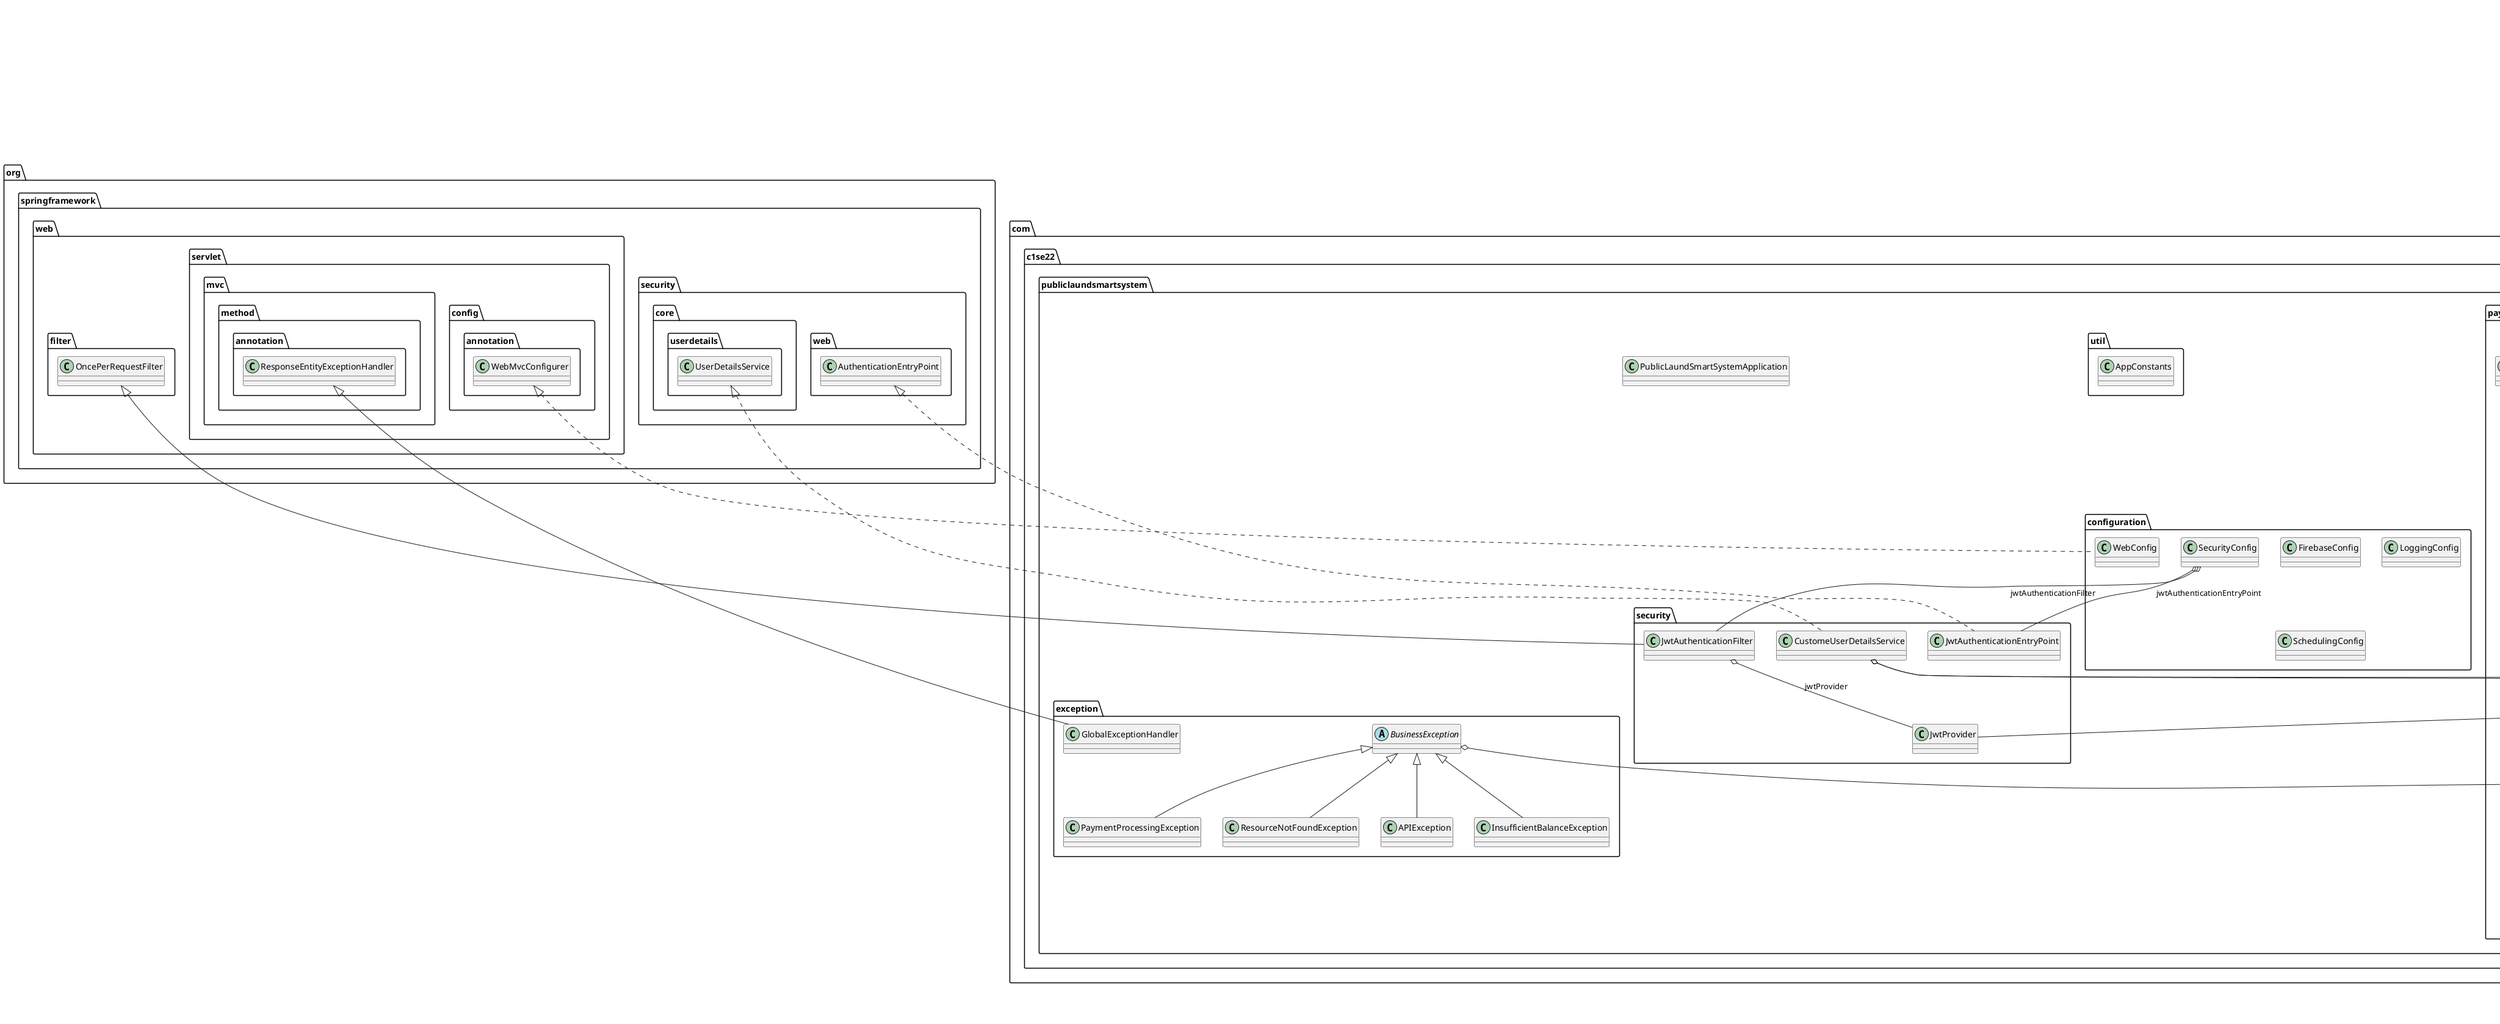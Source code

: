 @startuml

title __PUBLICLAUNDSMARTSYSTEM's Class Diagram__\n

  namespace com.c1se22.publiclaundsmartsystem {
    class com.c1se22.publiclaundsmartsystem.PublicLaundSmartSystemApplication {
    }
  }
  

  namespace com.c1se22.publiclaundsmartsystem {
    namespace annotation {
      interface com.c1se22.publiclaundsmartsystem.annotation.Email {
      }
    }
  }
  

  namespace com.c1se22.publiclaundsmartsystem {
    namespace annotation {
      class com.c1se22.publiclaundsmartsystem.annotation.EmailConstraintsValidator {
      }
    }
  }
  

  namespace com.c1se22.publiclaundsmartsystem {
    namespace annotation {
      interface com.c1se22.publiclaundsmartsystem.annotation.Loggable {
      }
    }
  }
  

  namespace com.c1se22.publiclaundsmartsystem {
    namespace annotation {
      interface com.c1se22.publiclaundsmartsystem.annotation.Password {
      }
    }
  }
  

  namespace com.c1se22.publiclaundsmartsystem {
    namespace annotation {
      class com.c1se22.publiclaundsmartsystem.annotation.PasswordConstraintsValidator {
      }
    }
  }
  

  namespace com.c1se22.publiclaundsmartsystem {
    namespace aspect {
      class com.c1se22.publiclaundsmartsystem.aspect.LoggingAspect {
      }
    }
  }
  

  namespace com.c1se22.publiclaundsmartsystem {
    namespace configuration {
      class com.c1se22.publiclaundsmartsystem.configuration.FirebaseConfig {
      }
    }
  }
  

  namespace com.c1se22.publiclaundsmartsystem {
    namespace configuration {
      class com.c1se22.publiclaundsmartsystem.configuration.LoggingConfig {
      }
    }
  }
  

  namespace com.c1se22.publiclaundsmartsystem {
    namespace configuration {
      class com.c1se22.publiclaundsmartsystem.configuration.SchedulingConfig {
      }
    }
  }
  

  namespace com.c1se22.publiclaundsmartsystem {
    namespace configuration {
      class com.c1se22.publiclaundsmartsystem.configuration.SecurityConfig {
      }
    }
  }
  

  namespace com.c1se22.publiclaundsmartsystem {
    namespace configuration {
      class com.c1se22.publiclaundsmartsystem.configuration.WebConfig {
      }
    }
  }
  

  namespace com.c1se22.publiclaundsmartsystem {
    namespace controller {
      class com.c1se22.publiclaundsmartsystem.controller.AuthController {
      }
    }
  }
  

  namespace com.c1se22.publiclaundsmartsystem {
    namespace controller {
      class com.c1se22.publiclaundsmartsystem.controller.LocationController {
      }
    }
  }
  

  namespace com.c1se22.publiclaundsmartsystem {
    namespace controller {
      class com.c1se22.publiclaundsmartsystem.controller.MachineController {
      }
    }
  }
  

  namespace com.c1se22.publiclaundsmartsystem {
    namespace controller {
      class com.c1se22.publiclaundsmartsystem.controller.NotificationController {
      }
    }
  }
  

  namespace com.c1se22.publiclaundsmartsystem {
    namespace controller {
      class com.c1se22.publiclaundsmartsystem.controller.OwnerController {
      }
    }
  }
  

  namespace com.c1se22.publiclaundsmartsystem {
    namespace controller {
      class com.c1se22.publiclaundsmartsystem.controller.PasswordResetController {
      }
    }
  }
  

  namespace com.c1se22.publiclaundsmartsystem {
    namespace controller {
      class com.c1se22.publiclaundsmartsystem.controller.PaymentController {
      }
    }
  }
  

  namespace com.c1se22.publiclaundsmartsystem {
    namespace controller {
      class com.c1se22.publiclaundsmartsystem.controller.ReservationController {
      }
    }
  }
  

  namespace com.c1se22.publiclaundsmartsystem {
    namespace controller {
      class com.c1se22.publiclaundsmartsystem.controller.TestController {
      }
    }
  }
  

  namespace com.c1se22.publiclaundsmartsystem {
    namespace controller {
      class com.c1se22.publiclaundsmartsystem.controller.TransactionController {
      }
    }
  }
  

  namespace com.c1se22.publiclaundsmartsystem {
    namespace controller {
      class com.c1se22.publiclaundsmartsystem.controller.UsageHistoryController {
      }
    }
  }
  

  namespace com.c1se22.publiclaundsmartsystem {
    namespace controller {
      class com.c1se22.publiclaundsmartsystem.controller.UserController {
      }
    }
  }
  

  namespace com.c1se22.publiclaundsmartsystem {
    namespace controller {
      class com.c1se22.publiclaundsmartsystem.controller.UserDeviceController {
      }
    }
  }
  

  namespace com.c1se22.publiclaundsmartsystem {
    namespace controller {
      class com.c1se22.publiclaundsmartsystem.controller.WashingTypeController {
      }
    }
  }
  

  namespace com.c1se22.publiclaundsmartsystem {
    namespace entity {
      class com.c1se22.publiclaundsmartsystem.entity.Feedback {
      }
    }
  }
  

  namespace com.c1se22.publiclaundsmartsystem {
    namespace entity {
      class com.c1se22.publiclaundsmartsystem.entity.Location {
      }
    }
  }
  

  namespace com.c1se22.publiclaundsmartsystem {
    namespace entity {
      class com.c1se22.publiclaundsmartsystem.entity.Machine {
      }
    }
  }
  

  namespace com.c1se22.publiclaundsmartsystem {
    namespace entity {
      class com.c1se22.publiclaundsmartsystem.entity.MaintenanceLog {
      }
    }
  }
  

  namespace com.c1se22.publiclaundsmartsystem {
    namespace entity {
      class com.c1se22.publiclaundsmartsystem.entity.Notification {
      }
    }
  }
  

  namespace com.c1se22.publiclaundsmartsystem {
    namespace entity {
      class com.c1se22.publiclaundsmartsystem.entity.OTP {
      }
    }
  }
  

  namespace com.c1se22.publiclaundsmartsystem {
    namespace entity {
      class com.c1se22.publiclaundsmartsystem.entity.OwnerWithdrawInfo {
      }
    }
  }
  

  namespace com.c1se22.publiclaundsmartsystem {
    namespace entity {
      class com.c1se22.publiclaundsmartsystem.entity.PasswordResetToken {
      }
    }
  }
  

  namespace com.c1se22.publiclaundsmartsystem {
    namespace entity {
      class com.c1se22.publiclaundsmartsystem.entity.Reservation {
      }
    }
  }
  

  namespace com.c1se22.publiclaundsmartsystem {
    namespace entity {
      class com.c1se22.publiclaundsmartsystem.entity.Role {
      }
    }
  }
  

  namespace com.c1se22.publiclaundsmartsystem {
    namespace entity {
      class com.c1se22.publiclaundsmartsystem.entity.Transaction {
      }
    }
  }
  

  namespace com.c1se22.publiclaundsmartsystem {
    namespace entity {
      class com.c1se22.publiclaundsmartsystem.entity.UsageHistory {
      }
    }
  }
  

  namespace com.c1se22.publiclaundsmartsystem {
    namespace entity {
      class com.c1se22.publiclaundsmartsystem.entity.User {
      }
    }
  }
  

  namespace com.c1se22.publiclaundsmartsystem {
    namespace entity {
      class com.c1se22.publiclaundsmartsystem.entity.UserBanHistory {
      }
    }
  }
  

  namespace com.c1se22.publiclaundsmartsystem {
    namespace entity {
      class com.c1se22.publiclaundsmartsystem.entity.UserDevice {
      }
    }
  }
  

  namespace com.c1se22.publiclaundsmartsystem {
    namespace entity {
      class com.c1se22.publiclaundsmartsystem.entity.WashingType {
      }
    }
  }
  

  namespace com.c1se22.publiclaundsmartsystem {
    namespace enums {
      enum DeviceType {
      }
    }
  }
  

  namespace com.c1se22.publiclaundsmartsystem {
    namespace enums {
      enum ErrorCode {
      }
    }
  }
  

  namespace com.c1se22.publiclaundsmartsystem {
    namespace enums {
      enum MachineStatus {
      }
    }
  }
  

  namespace com.c1se22.publiclaundsmartsystem {
    namespace enums {
      enum ReservationStatus {
      }
    }
  }
  

  namespace com.c1se22.publiclaundsmartsystem {
    namespace enums {
      enum RoleEnum {
      }
    }
  }
  

  namespace com.c1se22.publiclaundsmartsystem {
    namespace enums {
      enum TransactionStatus {
      }
    }
  }
  

  namespace com.c1se22.publiclaundsmartsystem {
    namespace enums {
      enum TransactionType {
      }
    }
  }
  

  namespace com.c1se22.publiclaundsmartsystem {
    namespace enums {
      enum UsageHistoryStatus {
      }
    }
  }
  

  namespace com.c1se22.publiclaundsmartsystem {
    namespace event {
      interface com.c1se22.publiclaundsmartsystem.event.AppEvent {
      }
    }
  }
  

  namespace com.c1se22.publiclaundsmartsystem {
    namespace event {
      class com.c1se22.publiclaundsmartsystem.event.ReservationCreatedEvent {
      }
    }
  }
  

  namespace com.c1se22.publiclaundsmartsystem {
    namespace event {
      class com.c1se22.publiclaundsmartsystem.event.WashingCompleteEvent {
      }
    }
  }
  

  namespace com.c1se22.publiclaundsmartsystem {
    namespace event {
      class com.c1se22.publiclaundsmartsystem.event.WashingNearCompleteEvent {
      }
    }
  }
  

  namespace com.c1se22.publiclaundsmartsystem {
    namespace event {
      namespace handler {
        class com.c1se22.publiclaundsmartsystem.event.handler.ReservationEventHandler {
        }
      }
    }
  }
  

  namespace com.c1se22.publiclaundsmartsystem {
    namespace event {
      namespace handler {
        class com.c1se22.publiclaundsmartsystem.event.handler.WashingCompleteEventHandler {
        }
      }
    }
  }
  

  namespace com.c1se22.publiclaundsmartsystem {
    namespace event {
      namespace handler {
        class com.c1se22.publiclaundsmartsystem.event.handler.WashingNearCompleteEventHandler {
        }
      }
    }
  }
  

  namespace com.c1se22.publiclaundsmartsystem {
    namespace exception {
      class com.c1se22.publiclaundsmartsystem.exception.APIException {
      }
    }
  }
  

  namespace com.c1se22.publiclaundsmartsystem {
    namespace exception {
      abstract class com.c1se22.publiclaundsmartsystem.exception.BusinessException {
      }
    }
  }
  

  namespace com.c1se22.publiclaundsmartsystem {
    namespace exception {
      class com.c1se22.publiclaundsmartsystem.exception.GlobalExceptionHandler {
      }
    }
  }
  

  namespace com.c1se22.publiclaundsmartsystem {
    namespace exception {
      class com.c1se22.publiclaundsmartsystem.exception.InsufficientBalanceException {
      }
    }
  }
  

  namespace com.c1se22.publiclaundsmartsystem {
    namespace exception {
      class com.c1se22.publiclaundsmartsystem.exception.PaymentProcessingException {
      }
    }
  }
  

  namespace com.c1se22.publiclaundsmartsystem {
    namespace exception {
      class com.c1se22.publiclaundsmartsystem.exception.ResourceNotFoundException {
      }
    }
  }
  

  namespace com.c1se22.publiclaundsmartsystem {
    namespace payload {
      class com.c1se22.publiclaundsmartsystem.payload.MachineInUseDto {
      }
    }
  }
  

  namespace com.c1se22.publiclaundsmartsystem {
    namespace payload {
      class com.c1se22.publiclaundsmartsystem.payload.UsageReportDto {
      }
    }
  }
  

  namespace com.c1se22.publiclaundsmartsystem {
    namespace payload {
      namespace internal {
        class com.c1se22.publiclaundsmartsystem.payload.internal.FirebaseMachine {
        }
      }
    }
  }
  

  namespace com.c1se22.publiclaundsmartsystem {
    namespace payload {
      namespace internal {
        class com.c1se22.publiclaundsmartsystem.payload.internal.PayosTransactionDto {
        }
      }
    }
  }
  

  namespace com.c1se22.publiclaundsmartsystem {
    namespace payload {
      namespace internal {
        class com.c1se22.publiclaundsmartsystem.payload.internal.PushNotificationRequestDto {
        }
      }
    }
  }
  

  namespace com.c1se22.publiclaundsmartsystem {
    namespace payload {
      namespace internal {
        class com.c1se22.publiclaundsmartsystem.payload.internal.PushNotificationResponseDto {
        }
      }
    }
  }
  

  namespace com.c1se22.publiclaundsmartsystem {
    namespace payload {
      namespace internal {
        class com.c1se22.publiclaundsmartsystem.payload.internal.ReservationDto {
        }
      }
    }
  }
  

  namespace com.c1se22.publiclaundsmartsystem {
    namespace payload {
      namespace request {
        class com.c1se22.publiclaundsmartsystem.payload.request.CreatePaymentLinkRequestBody {
        }
      }
    }
  }
  

  namespace com.c1se22.publiclaundsmartsystem {
    namespace payload {
      namespace request {
        class com.c1se22.publiclaundsmartsystem.payload.request.EmailRequestDto {
        }
      }
    }
  }
  

  namespace com.c1se22.publiclaundsmartsystem {
    namespace payload {
      namespace request {
        class com.c1se22.publiclaundsmartsystem.payload.request.LocationSummaryDto {
        }
      }
    }
  }
  

  namespace com.c1se22.publiclaundsmartsystem {
    namespace payload {
      namespace request {
        class com.c1se22.publiclaundsmartsystem.payload.request.LoginDto {
        }
      }
    }
  }
  

  namespace com.c1se22.publiclaundsmartsystem {
    namespace payload {
      namespace request {
        class com.c1se22.publiclaundsmartsystem.payload.request.MachineCreateDto {
        }
      }
    }
  }
  

  namespace com.c1se22.publiclaundsmartsystem {
    namespace payload {
      namespace request {
        class com.c1se22.publiclaundsmartsystem.payload.request.MachineDto {
        }
      }
    }
  }
  

  namespace com.c1se22.publiclaundsmartsystem {
    namespace payload {
      namespace request {
        class com.c1se22.publiclaundsmartsystem.payload.request.OwnerWithdrawInfoRequestDto {
        }
      }
    }
  }
  

  namespace com.c1se22.publiclaundsmartsystem {
    namespace payload {
      namespace request {
        class com.c1se22.publiclaundsmartsystem.payload.request.RegisterDto {
        }
      }
    }
  }
  

  namespace com.c1se22.publiclaundsmartsystem {
    namespace payload {
      namespace request {
        class com.c1se22.publiclaundsmartsystem.payload.request.ReservationCreateDto {
        }
      }
    }
  }
  

  namespace com.c1se22.publiclaundsmartsystem {
    namespace payload {
      namespace request {
        class com.c1se22.publiclaundsmartsystem.payload.request.ResetPasswordRequestDto {
        }
      }
    }
  }
  

  namespace com.c1se22.publiclaundsmartsystem {
    namespace payload {
      namespace request {
        class com.c1se22.publiclaundsmartsystem.payload.request.UserDeviceRegisterDto {
        }
      }
    }
  }
  

  namespace com.c1se22.publiclaundsmartsystem {
    namespace payload {
      namespace request {
        class com.c1se22.publiclaundsmartsystem.payload.request.VerifyOTPRequestDto {
        }
      }
    }
  }
  

  namespace com.c1se22.publiclaundsmartsystem {
    namespace payload {
      namespace response {
        class com.c1se22.publiclaundsmartsystem.payload.response.CheckoutResponseDto {
        }
      }
    }
  }
  

  namespace com.c1se22.publiclaundsmartsystem {
    namespace payload {
      namespace response {
        class com.c1se22.publiclaundsmartsystem.payload.response.ErrorDetails {
        }
      }
    }
  }
  

  namespace com.c1se22.publiclaundsmartsystem {
    namespace payload {
      namespace response {
        class com.c1se22.publiclaundsmartsystem.payload.response.JwtResponse {
        }
      }
    }
  }
  

  namespace com.c1se22.publiclaundsmartsystem {
    namespace payload {
      namespace response {
        class com.c1se22.publiclaundsmartsystem.payload.response.LocationDetailsDto {
        }
      }
    }
  }
  

  namespace com.c1se22.publiclaundsmartsystem {
    namespace payload {
      namespace response {
        class com.c1se22.publiclaundsmartsystem.payload.response.LoginResponse {
        }
      }
    }
  }
  

  namespace com.c1se22.publiclaundsmartsystem {
    namespace payload {
      namespace response {
        class com.c1se22.publiclaundsmartsystem.payload.response.MachineAndTimeDto {
        }
      }
    }
  }
  

  namespace com.c1se22.publiclaundsmartsystem {
    namespace payload {
      namespace response {
        class com.c1se22.publiclaundsmartsystem.payload.response.NotificationDto {
        }
      }
    }
  }
  

  namespace com.c1se22.publiclaundsmartsystem {
    namespace payload {
      namespace response {
        class com.c1se22.publiclaundsmartsystem.payload.response.OTPResponseDto {
        }
      }
    }
  }
  

  namespace com.c1se22.publiclaundsmartsystem {
    namespace payload {
      namespace response {
        class com.c1se22.publiclaundsmartsystem.payload.response.PaymentLinkDto {
        }
      }
    }
  }
  

  namespace com.c1se22.publiclaundsmartsystem {
    namespace payload {
      namespace response {
        class com.c1se22.publiclaundsmartsystem.payload.response.ReservationResponseDto {
        }
      }
    }
  }
  

  namespace com.c1se22.publiclaundsmartsystem {
    namespace payload {
      namespace response {
        class com.c1se22.publiclaundsmartsystem.payload.response.TransactionDto {
        }
      }
    }
  }
  

  namespace com.c1se22.publiclaundsmartsystem {
    namespace payload {
      namespace response {
        class com.c1se22.publiclaundsmartsystem.payload.response.UsageHistoryDto {
        }
      }
    }
  }
  

  namespace com.c1se22.publiclaundsmartsystem {
    namespace payload {
      namespace response {
        class com.c1se22.publiclaundsmartsystem.payload.response.UserBanStatusDto {
        }
      }
    }
  }
  

  namespace com.c1se22.publiclaundsmartsystem {
    namespace payload {
      namespace response {
        class com.c1se22.publiclaundsmartsystem.payload.response.UserDeviceResponseDto {
        }
      }
    }
  }
  

  namespace com.c1se22.publiclaundsmartsystem {
    namespace payload {
      namespace response {
        class com.c1se22.publiclaundsmartsystem.payload.response.UserDto {
        }
      }
    }
  }
  

  namespace com.c1se22.publiclaundsmartsystem {
    namespace payload {
      namespace response {
        class com.c1se22.publiclaundsmartsystem.payload.response.UserUsageDto {
        }
      }
    }
  }
  

  namespace com.c1se22.publiclaundsmartsystem {
    namespace payload {
      namespace response {
        class com.c1se22.publiclaundsmartsystem.payload.response.VerifyOTPResponseDto {
        }
      }
    }
  }
  

  namespace com.c1se22.publiclaundsmartsystem {
    namespace repository {
      interface com.c1se22.publiclaundsmartsystem.repository.LocationRepository {
      }
    }
  }
  

  namespace com.c1se22.publiclaundsmartsystem {
    namespace repository {
      interface com.c1se22.publiclaundsmartsystem.repository.MachineRepository {
      }
    }
  }
  

  namespace com.c1se22.publiclaundsmartsystem {
    namespace repository {
      interface com.c1se22.publiclaundsmartsystem.repository.NotificationRepository {
      }
    }
  }
  

  namespace com.c1se22.publiclaundsmartsystem {
    namespace repository {
      interface com.c1se22.publiclaundsmartsystem.repository.OTPRepository {
      }
    }
  }
  

  namespace com.c1se22.publiclaundsmartsystem {
    namespace repository {
      interface com.c1se22.publiclaundsmartsystem.repository.OwnerWithdrawInfoRepository {
      }
    }
  }
  

  namespace com.c1se22.publiclaundsmartsystem {
    namespace repository {
      interface com.c1se22.publiclaundsmartsystem.repository.PasswordResetTokenRepository {
      }
    }
  }
  

  namespace com.c1se22.publiclaundsmartsystem {
    namespace repository {
      interface com.c1se22.publiclaundsmartsystem.repository.ReservationRepository {
      }
    }
  }
  

  namespace com.c1se22.publiclaundsmartsystem {
    namespace repository {
      interface com.c1se22.publiclaundsmartsystem.repository.RoleRepository {
      }
    }
  }
  

  namespace com.c1se22.publiclaundsmartsystem {
    namespace repository {
      interface com.c1se22.publiclaundsmartsystem.repository.TransactionRepository {
      }
    }
  }
  

  namespace com.c1se22.publiclaundsmartsystem {
    namespace repository {
      interface com.c1se22.publiclaundsmartsystem.repository.UsageHistoryRepository {
      }
    }
  }
  

  namespace com.c1se22.publiclaundsmartsystem {
    namespace repository {
      interface com.c1se22.publiclaundsmartsystem.repository.UserBanHistoryRepository {
      }
    }
  }
  

  namespace com.c1se22.publiclaundsmartsystem {
    namespace repository {
      interface com.c1se22.publiclaundsmartsystem.repository.UserDeviceRepository {
      }
    }
  }
  

  namespace com.c1se22.publiclaundsmartsystem {
    namespace repository {
      interface com.c1se22.publiclaundsmartsystem.repository.UserRepository {
      }
    }
  }
  

  namespace com.c1se22.publiclaundsmartsystem {
    namespace repository {
      interface com.c1se22.publiclaundsmartsystem.repository.WashingTypeRepository {
      }
    }
  }
  

  namespace com.c1se22.publiclaundsmartsystem {
    namespace security {
      class com.c1se22.publiclaundsmartsystem.security.CustomeUserDetailsService {
      }
    }
  }
  

  namespace com.c1se22.publiclaundsmartsystem {
    namespace security {
      class com.c1se22.publiclaundsmartsystem.security.JwtAuthenticationEntryPoint {
      }
    }
  }
  

  namespace com.c1se22.publiclaundsmartsystem {
    namespace security {
      class com.c1se22.publiclaundsmartsystem.security.JwtAuthenticationFilter {
      }
    }
  }
  

  namespace com.c1se22.publiclaundsmartsystem {
    namespace security {
      class com.c1se22.publiclaundsmartsystem.security.JwtProvider {
      }
    }
  }
  

  namespace com.c1se22.publiclaundsmartsystem {
    namespace service {
      interface com.c1se22.publiclaundsmartsystem.service.AuthService {
      }
    }
  }
  

  namespace com.c1se22.publiclaundsmartsystem {
    namespace service {
      interface com.c1se22.publiclaundsmartsystem.service.EventService {
      }
    }
  }
  

  namespace com.c1se22.publiclaundsmartsystem {
    namespace service {
      interface com.c1se22.publiclaundsmartsystem.service.FCMService {
      }
    }
  }
  

  namespace com.c1se22.publiclaundsmartsystem {
    namespace service {
      interface com.c1se22.publiclaundsmartsystem.service.LocationService {
      }
    }
  }
  

  namespace com.c1se22.publiclaundsmartsystem {
    namespace service {
      interface com.c1se22.publiclaundsmartsystem.service.MachineService {
      }
    }
  }
  

  namespace com.c1se22.publiclaundsmartsystem {
    namespace service {
      interface com.c1se22.publiclaundsmartsystem.service.NotificationService {
      }
    }
  }
  

  namespace com.c1se22.publiclaundsmartsystem {
    namespace service {
      interface com.c1se22.publiclaundsmartsystem.service.OTPService {
      }
    }
  }
  

  namespace com.c1se22.publiclaundsmartsystem {
    namespace service {
      interface com.c1se22.publiclaundsmartsystem.service.OwnerService {
      }
    }
  }
  

  namespace com.c1se22.publiclaundsmartsystem {
    namespace service {
      interface com.c1se22.publiclaundsmartsystem.service.PaymentProcessingService {
      }
    }
  }
  

  namespace com.c1se22.publiclaundsmartsystem {
    namespace service {
      interface com.c1se22.publiclaundsmartsystem.service.PushNotificationService {
      }
    }
  }
  

  namespace com.c1se22.publiclaundsmartsystem {
    namespace service {
      interface com.c1se22.publiclaundsmartsystem.service.ReservationService {
      }
    }
  }
  

  namespace com.c1se22.publiclaundsmartsystem {
    namespace service {
      interface com.c1se22.publiclaundsmartsystem.service.TransactionService {
      }
    }
  }
  

  namespace com.c1se22.publiclaundsmartsystem {
    namespace service {
      interface com.c1se22.publiclaundsmartsystem.service.UsageHistoryService {
      }
    }
  }
  

  namespace com.c1se22.publiclaundsmartsystem {
    namespace service {
      interface com.c1se22.publiclaundsmartsystem.service.UserBanService {
      }
    }
  }
  

  namespace com.c1se22.publiclaundsmartsystem {
    namespace service {
      interface com.c1se22.publiclaundsmartsystem.service.UserDeviceService {
      }
    }
  }
  

  namespace com.c1se22.publiclaundsmartsystem {
    namespace service {
      interface com.c1se22.publiclaundsmartsystem.service.UserService {
      }
    }
  }
  

  namespace com.c1se22.publiclaundsmartsystem {
    namespace service {
      interface com.c1se22.publiclaundsmartsystem.service.WashingTypeService {
      }
    }
  }
  

  namespace com.c1se22.publiclaundsmartsystem {
    namespace service {
      namespace impl {
        class com.c1se22.publiclaundsmartsystem.service.impl.AuthServiceImpl {
        }
      }
    }
  }
  

  namespace com.c1se22.publiclaundsmartsystem {
    namespace service {
      namespace impl {
        class com.c1se22.publiclaundsmartsystem.service.impl.EventServiceImpl {
        }
      }
    }
  }
  

  namespace com.c1se22.publiclaundsmartsystem {
    namespace service {
      namespace impl {
        class com.c1se22.publiclaundsmartsystem.service.impl.FCMServiceImpl {
        }
      }
    }
  }
  

  namespace com.c1se22.publiclaundsmartsystem {
    namespace service {
      namespace impl {
        class com.c1se22.publiclaundsmartsystem.service.impl.LocationServiceImpl {
        }
      }
    }
  }
  

  namespace com.c1se22.publiclaundsmartsystem {
    namespace service {
      namespace impl {
        class com.c1se22.publiclaundsmartsystem.service.impl.MachineServiceImpl {
        }
      }
    }
  }
  

  namespace com.c1se22.publiclaundsmartsystem {
    namespace service {
      namespace impl {
        class com.c1se22.publiclaundsmartsystem.service.impl.NotificationServiceImpl {
        }
      }
    }
  }
  

  namespace com.c1se22.publiclaundsmartsystem {
    namespace service {
      namespace impl {
        class com.c1se22.publiclaundsmartsystem.service.impl.OTPServiceImpl {
        }
      }
    }
  }
  

  namespace com.c1se22.publiclaundsmartsystem {
    namespace service {
      namespace impl {
        class com.c1se22.publiclaundsmartsystem.service.impl.OwnerServiceImpl {
        }
      }
    }
  }
  

  namespace com.c1se22.publiclaundsmartsystem {
    namespace service {
      namespace impl {
        class com.c1se22.publiclaundsmartsystem.service.impl.PaymentProcessingServiceImpl {
        }
      }
    }
  }
  

  namespace com.c1se22.publiclaundsmartsystem {
    namespace service {
      namespace impl {
        class com.c1se22.publiclaundsmartsystem.service.impl.PushNotificationServiceImpl {
        }
      }
    }
  }
  

  namespace com.c1se22.publiclaundsmartsystem {
    namespace service {
      namespace impl {
        class com.c1se22.publiclaundsmartsystem.service.impl.ReservationServiceImpl {
        }
      }
    }
  }
  

  namespace com.c1se22.publiclaundsmartsystem {
    namespace service {
      namespace impl {
        class com.c1se22.publiclaundsmartsystem.service.impl.TransactionServiceImpl {
        }
      }
    }
  }
  

  namespace com.c1se22.publiclaundsmartsystem {
    namespace service {
      namespace impl {
        class com.c1se22.publiclaundsmartsystem.service.impl.UsageHistoryServiceImpl {
        }
      }
    }
  }
  

  namespace com.c1se22.publiclaundsmartsystem {
    namespace service {
      namespace impl {
        class com.c1se22.publiclaundsmartsystem.service.impl.UserBanServiceImpl {
        }
      }
    }
  }
  

  namespace com.c1se22.publiclaundsmartsystem {
    namespace service {
      namespace impl {
        class com.c1se22.publiclaundsmartsystem.service.impl.UserDeviceServiceImpl {
        }
      }
    }
  }
  

  namespace com.c1se22.publiclaundsmartsystem {
    namespace service {
      namespace impl {
        class com.c1se22.publiclaundsmartsystem.service.impl.UserServiceImpl {
        }
      }
    }
  }
  

  namespace com.c1se22.publiclaundsmartsystem {
    namespace service {
      namespace impl {
        class com.c1se22.publiclaundsmartsystem.service.impl.WashingTypeServiceImpl {
        }
      }
    }
  }
  

  namespace com.c1se22.publiclaundsmartsystem {
    namespace util {
      class com.c1se22.publiclaundsmartsystem.util.AppConstants {
      }
    }
  }
  

  com.c1se22.publiclaundsmartsystem.annotation.EmailConstraintsValidator .up.|> jakarta.validation.ConstraintValidator
  com.c1se22.publiclaundsmartsystem.annotation.PasswordConstraintsValidator .up.|> jakarta.validation.ConstraintValidator
  com.c1se22.publiclaundsmartsystem.configuration.SecurityConfig o-- com.c1se22.publiclaundsmartsystem.security.JwtAuthenticationEntryPoint : jwtAuthenticationEntryPoint
  com.c1se22.publiclaundsmartsystem.configuration.SecurityConfig o-- com.c1se22.publiclaundsmartsystem.security.JwtAuthenticationFilter : jwtAuthenticationFilter
  com.c1se22.publiclaundsmartsystem.configuration.WebConfig .up.|> org.springframework.web.servlet.config.annotation.WebMvcConfigurer
  com.c1se22.publiclaundsmartsystem.controller.AuthController o-- com.c1se22.publiclaundsmartsystem.service.AuthService : authService
  com.c1se22.publiclaundsmartsystem.controller.LocationController o-- com.c1se22.publiclaundsmartsystem.service.LocationService : locationService
  com.c1se22.publiclaundsmartsystem.controller.MachineController o-- com.c1se22.publiclaundsmartsystem.service.MachineService : machineService
  com.c1se22.publiclaundsmartsystem.controller.NotificationController o-- com.c1se22.publiclaundsmartsystem.service.NotificationService : notificationService
  com.c1se22.publiclaundsmartsystem.controller.OwnerController o-- com.c1se22.publiclaundsmartsystem.service.OwnerService : ownerService
  com.c1se22.publiclaundsmartsystem.controller.PasswordResetController o-- com.c1se22.publiclaundsmartsystem.service.OTPService : otpService
  com.c1se22.publiclaundsmartsystem.controller.PaymentController o-- com.c1se22.publiclaundsmartsystem.service.PaymentProcessingService : paymentProcessingService
  com.c1se22.publiclaundsmartsystem.controller.ReservationController o-- com.c1se22.publiclaundsmartsystem.service.ReservationService : reservationService
  com.c1se22.publiclaundsmartsystem.controller.TransactionController o-- com.c1se22.publiclaundsmartsystem.service.TransactionService : transactionService
  com.c1se22.publiclaundsmartsystem.controller.UsageHistoryController o-- com.c1se22.publiclaundsmartsystem.service.UsageHistoryService : usageHistoryService
  com.c1se22.publiclaundsmartsystem.controller.UserController o-- com.c1se22.publiclaundsmartsystem.service.UserService : userService
  com.c1se22.publiclaundsmartsystem.controller.UserDeviceController o-- com.c1se22.publiclaundsmartsystem.service.UserDeviceService : userDeviceService
  com.c1se22.publiclaundsmartsystem.controller.WashingTypeController o-- com.c1se22.publiclaundsmartsystem.service.WashingTypeService : washingTypeService
  com.c1se22.publiclaundsmartsystem.entity.Feedback o-- com.c1se22.publiclaundsmartsystem.entity.Machine : machine
  com.c1se22.publiclaundsmartsystem.entity.Feedback o-- com.c1se22.publiclaundsmartsystem.entity.User : user
  com.c1se22.publiclaundsmartsystem.entity.Machine o-- com.c1se22.publiclaundsmartsystem.entity.Location : location
  com.c1se22.publiclaundsmartsystem.entity.Machine o-- com.c1se22.publiclaundsmartsystem.enums.MachineStatus : status
  com.c1se22.publiclaundsmartsystem.entity.Machine o-- com.c1se22.publiclaundsmartsystem.entity.User : user
  com.c1se22.publiclaundsmartsystem.entity.MaintenanceLog o-- com.c1se22.publiclaundsmartsystem.entity.Machine : machine
  com.c1se22.publiclaundsmartsystem.entity.Notification o-- com.c1se22.publiclaundsmartsystem.entity.User : user
  com.c1se22.publiclaundsmartsystem.entity.OwnerWithdrawInfo o-- com.c1se22.publiclaundsmartsystem.entity.User : owner
  com.c1se22.publiclaundsmartsystem.entity.PasswordResetToken o-- com.c1se22.publiclaundsmartsystem.entity.User : user
  com.c1se22.publiclaundsmartsystem.entity.Reservation o-- com.c1se22.publiclaundsmartsystem.entity.Machine : machine
  com.c1se22.publiclaundsmartsystem.entity.Reservation o-- com.c1se22.publiclaundsmartsystem.enums.ReservationStatus : status
  com.c1se22.publiclaundsmartsystem.entity.Reservation o-- com.c1se22.publiclaundsmartsystem.entity.User : user
  com.c1se22.publiclaundsmartsystem.entity.Reservation o-- com.c1se22.publiclaundsmartsystem.entity.WashingType : washingType
  com.c1se22.publiclaundsmartsystem.entity.Transaction o-- com.c1se22.publiclaundsmartsystem.enums.TransactionStatus : status
  com.c1se22.publiclaundsmartsystem.entity.Transaction o-- com.c1se22.publiclaundsmartsystem.enums.TransactionType : type
  com.c1se22.publiclaundsmartsystem.entity.Transaction o-- com.c1se22.publiclaundsmartsystem.entity.User : user
  com.c1se22.publiclaundsmartsystem.entity.UsageHistory o-- com.c1se22.publiclaundsmartsystem.entity.Machine : machine
  com.c1se22.publiclaundsmartsystem.entity.UsageHistory o-- com.c1se22.publiclaundsmartsystem.enums.UsageHistoryStatus : status
  com.c1se22.publiclaundsmartsystem.entity.UsageHistory o-- com.c1se22.publiclaundsmartsystem.entity.User : user
  com.c1se22.publiclaundsmartsystem.entity.UsageHistory o-- com.c1se22.publiclaundsmartsystem.entity.WashingType : washingType
  com.c1se22.publiclaundsmartsystem.entity.UserBanHistory o-- com.c1se22.publiclaundsmartsystem.entity.User : user
  com.c1se22.publiclaundsmartsystem.entity.UserDevice o-- com.c1se22.publiclaundsmartsystem.enums.DeviceType : deviceType
  com.c1se22.publiclaundsmartsystem.entity.UserDevice o-- com.c1se22.publiclaundsmartsystem.entity.User : user
  com.c1se22.publiclaundsmartsystem.event.ReservationCreatedEvent .up.|> com.c1se22.publiclaundsmartsystem.event.AppEvent
  com.c1se22.publiclaundsmartsystem.event.ReservationCreatedEvent o-- com.c1se22.publiclaundsmartsystem.entity.Reservation : reservation
  com.c1se22.publiclaundsmartsystem.event.WashingCompleteEvent .up.|> com.c1se22.publiclaundsmartsystem.event.AppEvent
  com.c1se22.publiclaundsmartsystem.event.WashingCompleteEvent o-- com.c1se22.publiclaundsmartsystem.entity.UsageHistory : usageHistory
  com.c1se22.publiclaundsmartsystem.event.WashingNearCompleteEvent .up.|> com.c1se22.publiclaundsmartsystem.event.AppEvent
  com.c1se22.publiclaundsmartsystem.event.WashingNearCompleteEvent o-- com.c1se22.publiclaundsmartsystem.entity.UsageHistory : usageHistory
  com.c1se22.publiclaundsmartsystem.event.handler.ReservationEventHandler o-- com.c1se22.publiclaundsmartsystem.service.NotificationService : notificationService
  com.c1se22.publiclaundsmartsystem.event.handler.ReservationEventHandler o-- com.c1se22.publiclaundsmartsystem.repository.ReservationRepository : reservationRepository
  com.c1se22.publiclaundsmartsystem.event.handler.ReservationEventHandler o-- com.c1se22.publiclaundsmartsystem.service.ReservationService : reservationService
  com.c1se22.publiclaundsmartsystem.event.handler.WashingCompleteEventHandler o-- com.c1se22.publiclaundsmartsystem.service.NotificationService : notificationService
  com.c1se22.publiclaundsmartsystem.event.handler.WashingCompleteEventHandler o-- com.c1se22.publiclaundsmartsystem.service.UsageHistoryService : usageHistoryService
  com.c1se22.publiclaundsmartsystem.event.handler.WashingNearCompleteEventHandler o-- com.c1se22.publiclaundsmartsystem.service.EventService : eventService
  com.c1se22.publiclaundsmartsystem.event.handler.WashingNearCompleteEventHandler o-- com.c1se22.publiclaundsmartsystem.service.NotificationService : notificationService
  com.c1se22.publiclaundsmartsystem.exception.APIException -up-|> com.c1se22.publiclaundsmartsystem.exception.BusinessException
  com.c1se22.publiclaundsmartsystem.exception.BusinessException o-- com.c1se22.publiclaundsmartsystem.enums.ErrorCode : errorCode
  com.c1se22.publiclaundsmartsystem.exception.GlobalExceptionHandler -up-|> org.springframework.web.servlet.mvc.method.annotation.ResponseEntityExceptionHandler
  com.c1se22.publiclaundsmartsystem.exception.InsufficientBalanceException -up-|> com.c1se22.publiclaundsmartsystem.exception.BusinessException
  com.c1se22.publiclaundsmartsystem.exception.PaymentProcessingException -up-|> com.c1se22.publiclaundsmartsystem.exception.BusinessException
  com.c1se22.publiclaundsmartsystem.exception.ResourceNotFoundException -up-|> com.c1se22.publiclaundsmartsystem.exception.BusinessException
  com.c1se22.publiclaundsmartsystem.payload.request.UserDeviceRegisterDto o-- com.c1se22.publiclaundsmartsystem.enums.DeviceType : deviceType
  com.c1se22.publiclaundsmartsystem.payload.response.ReservationResponseDto o-- com.c1se22.publiclaundsmartsystem.entity.WashingType : washingType
  com.c1se22.publiclaundsmartsystem.payload.response.TransactionDto o-- com.c1se22.publiclaundsmartsystem.enums.TransactionStatus : status
  com.c1se22.publiclaundsmartsystem.payload.response.TransactionDto o-- com.c1se22.publiclaundsmartsystem.enums.TransactionType : type
  com.c1se22.publiclaundsmartsystem.security.CustomeUserDetailsService .up.|> org.springframework.security.core.userdetails.UserDetailsService
  com.c1se22.publiclaundsmartsystem.security.CustomeUserDetailsService o-- com.c1se22.publiclaundsmartsystem.service.UserBanService : userBanService
  com.c1se22.publiclaundsmartsystem.security.CustomeUserDetailsService o-- com.c1se22.publiclaundsmartsystem.repository.UserRepository : userRepository
  com.c1se22.publiclaundsmartsystem.security.JwtAuthenticationEntryPoint .up.|> org.springframework.security.web.AuthenticationEntryPoint
  com.c1se22.publiclaundsmartsystem.security.JwtAuthenticationFilter -up-|> org.springframework.web.filter.OncePerRequestFilter
  com.c1se22.publiclaundsmartsystem.security.JwtAuthenticationFilter o-- com.c1se22.publiclaundsmartsystem.security.JwtProvider : jwtProvider
  com.c1se22.publiclaundsmartsystem.service.impl.AuthServiceImpl .up.|> com.c1se22.publiclaundsmartsystem.service.AuthService
  com.c1se22.publiclaundsmartsystem.service.impl.AuthServiceImpl o-- com.c1se22.publiclaundsmartsystem.security.JwtProvider : jwtProvider
  com.c1se22.publiclaundsmartsystem.service.impl.AuthServiceImpl o-- com.c1se22.publiclaundsmartsystem.repository.RoleRepository : roleRepository
  com.c1se22.publiclaundsmartsystem.service.impl.AuthServiceImpl o-- com.c1se22.publiclaundsmartsystem.repository.UserBanHistoryRepository : userBanHistoryRepository
  com.c1se22.publiclaundsmartsystem.service.impl.AuthServiceImpl o-- com.c1se22.publiclaundsmartsystem.service.UserBanService : userBanService
  com.c1se22.publiclaundsmartsystem.service.impl.AuthServiceImpl o-- com.c1se22.publiclaundsmartsystem.repository.UserRepository : userRepository
  com.c1se22.publiclaundsmartsystem.service.impl.EventServiceImpl .up.|> com.c1se22.publiclaundsmartsystem.service.EventService
  com.c1se22.publiclaundsmartsystem.service.impl.FCMServiceImpl .up.|> com.c1se22.publiclaundsmartsystem.service.FCMService
  com.c1se22.publiclaundsmartsystem.service.impl.FCMServiceImpl o-- com.c1se22.publiclaundsmartsystem.service.UserDeviceService : userDeviceService
  com.c1se22.publiclaundsmartsystem.service.impl.LocationServiceImpl .up.|> com.c1se22.publiclaundsmartsystem.service.LocationService
  com.c1se22.publiclaundsmartsystem.service.impl.LocationServiceImpl o-- com.c1se22.publiclaundsmartsystem.repository.LocationRepository : locationRepository
  com.c1se22.publiclaundsmartsystem.service.impl.LocationServiceImpl o-- com.c1se22.publiclaundsmartsystem.repository.MachineRepository : machineRepository
  com.c1se22.publiclaundsmartsystem.service.impl.MachineServiceImpl .up.|> com.c1se22.publiclaundsmartsystem.service.MachineService
  com.c1se22.publiclaundsmartsystem.service.impl.MachineServiceImpl o-- com.c1se22.publiclaundsmartsystem.repository.LocationRepository : locationRepository
  com.c1se22.publiclaundsmartsystem.service.impl.MachineServiceImpl o-- com.c1se22.publiclaundsmartsystem.repository.MachineRepository : machineRepository
  com.c1se22.publiclaundsmartsystem.service.impl.MachineServiceImpl o-- com.c1se22.publiclaundsmartsystem.service.OwnerService : ownerService
  com.c1se22.publiclaundsmartsystem.service.impl.MachineServiceImpl o-- com.c1se22.publiclaundsmartsystem.repository.RoleRepository : roleRepository
  com.c1se22.publiclaundsmartsystem.service.impl.MachineServiceImpl o-- com.c1se22.publiclaundsmartsystem.repository.UsageHistoryRepository : usageHistoryRepository
  com.c1se22.publiclaundsmartsystem.service.impl.MachineServiceImpl o-- com.c1se22.publiclaundsmartsystem.repository.UserRepository : userRepository
  com.c1se22.publiclaundsmartsystem.service.impl.NotificationServiceImpl .up.|> com.c1se22.publiclaundsmartsystem.service.NotificationService
  com.c1se22.publiclaundsmartsystem.service.impl.NotificationServiceImpl o-- com.c1se22.publiclaundsmartsystem.repository.NotificationRepository : notificationRepository
  com.c1se22.publiclaundsmartsystem.service.impl.NotificationServiceImpl o-- com.c1se22.publiclaundsmartsystem.service.PushNotificationService : pushNotificationService
  com.c1se22.publiclaundsmartsystem.service.impl.NotificationServiceImpl o-- com.c1se22.publiclaundsmartsystem.service.UserDeviceService : userDeviceService
  com.c1se22.publiclaundsmartsystem.service.impl.NotificationServiceImpl o-- com.c1se22.publiclaundsmartsystem.repository.UserRepository : userRepository
  com.c1se22.publiclaundsmartsystem.service.impl.OTPServiceImpl .up.|> com.c1se22.publiclaundsmartsystem.service.OTPService
  com.c1se22.publiclaundsmartsystem.service.impl.OTPServiceImpl o-- com.c1se22.publiclaundsmartsystem.repository.OTPRepository : otpRepository
  com.c1se22.publiclaundsmartsystem.service.impl.OTPServiceImpl o-- com.c1se22.publiclaundsmartsystem.repository.PasswordResetTokenRepository : passwordResetTokenRepository
  com.c1se22.publiclaundsmartsystem.service.impl.OTPServiceImpl o-- com.c1se22.publiclaundsmartsystem.repository.UserRepository : userRepository
  com.c1se22.publiclaundsmartsystem.service.impl.OwnerServiceImpl .up.|> com.c1se22.publiclaundsmartsystem.service.OwnerService
  com.c1se22.publiclaundsmartsystem.service.impl.OwnerServiceImpl o-- com.c1se22.publiclaundsmartsystem.repository.MachineRepository : machineRepository
  com.c1se22.publiclaundsmartsystem.service.impl.OwnerServiceImpl o-- com.c1se22.publiclaundsmartsystem.repository.OwnerWithdrawInfoRepository : ownerWithdrawInfoRepository
  com.c1se22.publiclaundsmartsystem.service.impl.OwnerServiceImpl o-- com.c1se22.publiclaundsmartsystem.repository.RoleRepository : roleRepository
  com.c1se22.publiclaundsmartsystem.service.impl.OwnerServiceImpl o-- com.c1se22.publiclaundsmartsystem.repository.TransactionRepository : transactionRepository
  com.c1se22.publiclaundsmartsystem.service.impl.OwnerServiceImpl o-- com.c1se22.publiclaundsmartsystem.repository.UsageHistoryRepository : usageHistoryRepository
  com.c1se22.publiclaundsmartsystem.service.impl.OwnerServiceImpl o-- com.c1se22.publiclaundsmartsystem.repository.UserRepository : userRepository
  com.c1se22.publiclaundsmartsystem.service.impl.PaymentProcessingServiceImpl .up.|> com.c1se22.publiclaundsmartsystem.service.PaymentProcessingService
  com.c1se22.publiclaundsmartsystem.service.impl.PaymentProcessingServiceImpl o-- com.c1se22.publiclaundsmartsystem.service.NotificationService : notificationService
  com.c1se22.publiclaundsmartsystem.service.impl.PaymentProcessingServiceImpl o-- com.c1se22.publiclaundsmartsystem.repository.TransactionRepository : transactionRepository
  com.c1se22.publiclaundsmartsystem.service.impl.PaymentProcessingServiceImpl o-- com.c1se22.publiclaundsmartsystem.repository.UserRepository : userRepository
  com.c1se22.publiclaundsmartsystem.service.impl.PushNotificationServiceImpl .up.|> com.c1se22.publiclaundsmartsystem.service.PushNotificationService
  com.c1se22.publiclaundsmartsystem.service.impl.PushNotificationServiceImpl o-- com.c1se22.publiclaundsmartsystem.service.FCMService : fcmService
  com.c1se22.publiclaundsmartsystem.service.impl.ReservationServiceImpl .up.|> com.c1se22.publiclaundsmartsystem.service.ReservationService
  com.c1se22.publiclaundsmartsystem.service.impl.ReservationServiceImpl o-- com.c1se22.publiclaundsmartsystem.service.EventService : eventService
  com.c1se22.publiclaundsmartsystem.service.impl.ReservationServiceImpl o-- com.c1se22.publiclaundsmartsystem.repository.MachineRepository : machineRepository
  com.c1se22.publiclaundsmartsystem.service.impl.ReservationServiceImpl o-- com.c1se22.publiclaundsmartsystem.service.MachineService : machineService
  com.c1se22.publiclaundsmartsystem.service.impl.ReservationServiceImpl o-- com.c1se22.publiclaundsmartsystem.repository.ReservationRepository : reservationRepository
  com.c1se22.publiclaundsmartsystem.service.impl.ReservationServiceImpl o-- com.c1se22.publiclaundsmartsystem.service.UsageHistoryService : usageHistoryService
  com.c1se22.publiclaundsmartsystem.service.impl.ReservationServiceImpl o-- com.c1se22.publiclaundsmartsystem.service.UserBanService : userBanService
  com.c1se22.publiclaundsmartsystem.service.impl.ReservationServiceImpl o-- com.c1se22.publiclaundsmartsystem.repository.UserRepository : userRepository
  com.c1se22.publiclaundsmartsystem.service.impl.ReservationServiceImpl o-- com.c1se22.publiclaundsmartsystem.repository.WashingTypeRepository : washingTypeRepository
  com.c1se22.publiclaundsmartsystem.service.impl.TransactionServiceImpl .up.|> com.c1se22.publiclaundsmartsystem.service.TransactionService
  com.c1se22.publiclaundsmartsystem.service.impl.TransactionServiceImpl o-- com.c1se22.publiclaundsmartsystem.repository.TransactionRepository : transactionRepository
  com.c1se22.publiclaundsmartsystem.service.impl.UsageHistoryServiceImpl .up.|> com.c1se22.publiclaundsmartsystem.service.UsageHistoryService
  com.c1se22.publiclaundsmartsystem.service.impl.UsageHistoryServiceImpl o-- com.c1se22.publiclaundsmartsystem.service.EventService : eventService
  com.c1se22.publiclaundsmartsystem.service.impl.UsageHistoryServiceImpl o-- com.c1se22.publiclaundsmartsystem.repository.MachineRepository : machineRepository
  com.c1se22.publiclaundsmartsystem.service.impl.UsageHistoryServiceImpl o-- com.c1se22.publiclaundsmartsystem.service.MachineService : machineService
  com.c1se22.publiclaundsmartsystem.service.impl.UsageHistoryServiceImpl o-- com.c1se22.publiclaundsmartsystem.repository.UsageHistoryRepository : usageHistoryRepository
  com.c1se22.publiclaundsmartsystem.service.impl.UsageHistoryServiceImpl o-- com.c1se22.publiclaundsmartsystem.repository.UserRepository : userRepository
  com.c1se22.publiclaundsmartsystem.service.impl.UsageHistoryServiceImpl o-- com.c1se22.publiclaundsmartsystem.repository.WashingTypeRepository : washingTypeRepository
  com.c1se22.publiclaundsmartsystem.service.impl.UserBanServiceImpl .up.|> com.c1se22.publiclaundsmartsystem.service.UserBanService
  com.c1se22.publiclaundsmartsystem.service.impl.UserBanServiceImpl o-- com.c1se22.publiclaundsmartsystem.repository.UserBanHistoryRepository : userBanHistoryRepository
  com.c1se22.publiclaundsmartsystem.service.impl.UserBanServiceImpl o-- com.c1se22.publiclaundsmartsystem.repository.UserRepository : userRepository
  com.c1se22.publiclaundsmartsystem.service.impl.UserDeviceServiceImpl .up.|> com.c1se22.publiclaundsmartsystem.service.UserDeviceService
  com.c1se22.publiclaundsmartsystem.service.impl.UserDeviceServiceImpl o-- com.c1se22.publiclaundsmartsystem.repository.UserDeviceRepository : userDeviceRepository
  com.c1se22.publiclaundsmartsystem.service.impl.UserDeviceServiceImpl o-- com.c1se22.publiclaundsmartsystem.repository.UserRepository : userRepository
  com.c1se22.publiclaundsmartsystem.service.impl.UserServiceImpl .up.|> com.c1se22.publiclaundsmartsystem.service.UserService
  com.c1se22.publiclaundsmartsystem.service.impl.UserServiceImpl o-- com.c1se22.publiclaundsmartsystem.repository.UserRepository : userRepository
  com.c1se22.publiclaundsmartsystem.service.impl.WashingTypeServiceImpl .up.|> com.c1se22.publiclaundsmartsystem.service.WashingTypeService
  com.c1se22.publiclaundsmartsystem.service.impl.WashingTypeServiceImpl o-- com.c1se22.publiclaundsmartsystem.repository.WashingTypeRepository : washingTypeRepository


right footer


PlantUML diagram generated by SketchIt! (https://bitbucket.org/pmesmeur/sketch.it)
For more information about this tool, please contact philippe.mesmeur@gmail.com
endfooter

@enduml
